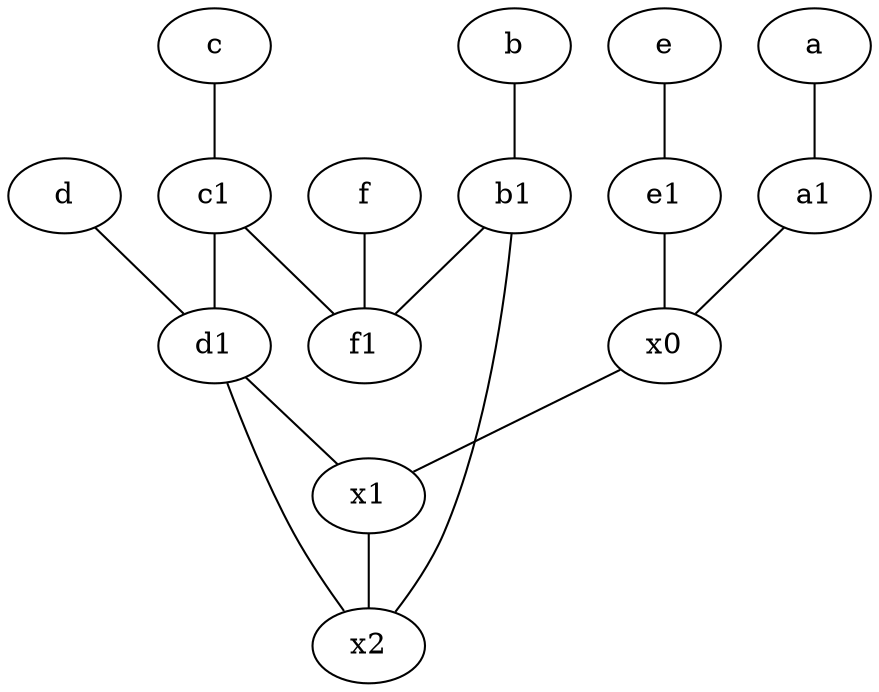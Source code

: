 graph {
	node [labelfontsize=50]
	e [labelfontsize=50 pos="7,9!"]
	e1 [labelfontsize=50 pos="7,7!"]
	c1 [labelfontsize=50 pos="4.5,3!"]
	d1 [labelfontsize=50 pos="3,5!"]
	x2 [labelfontsize=50]
	b1 [labelfontsize=50 pos="9,4!"]
	b [labelfontsize=50 pos="10,4!"]
	a1 [labelfontsize=50 pos="8,3!"]
	x1 [labelfontsize=50]
	d [labelfontsize=50 pos="2,5!"]
	f1 [labelfontsize=50 pos="3,8!"]
	a [labelfontsize=50 pos="8,2!"]
	x0 [labelfontsize=50]
	f [labelfontsize=50 pos="3,9!"]
	c [labelfontsize=50 pos="4.5,2!"]
	b1 -- f1
	e -- e1
	d -- d1
	d1 -- x2
	x0 -- x1
	f -- f1
	x1 -- x2
	c1 -- d1
	d1 -- x1
	a1 -- x0
	b -- b1
	a -- a1
	c1 -- f1
	e1 -- x0
	b1 -- x2
	c -- c1
}
